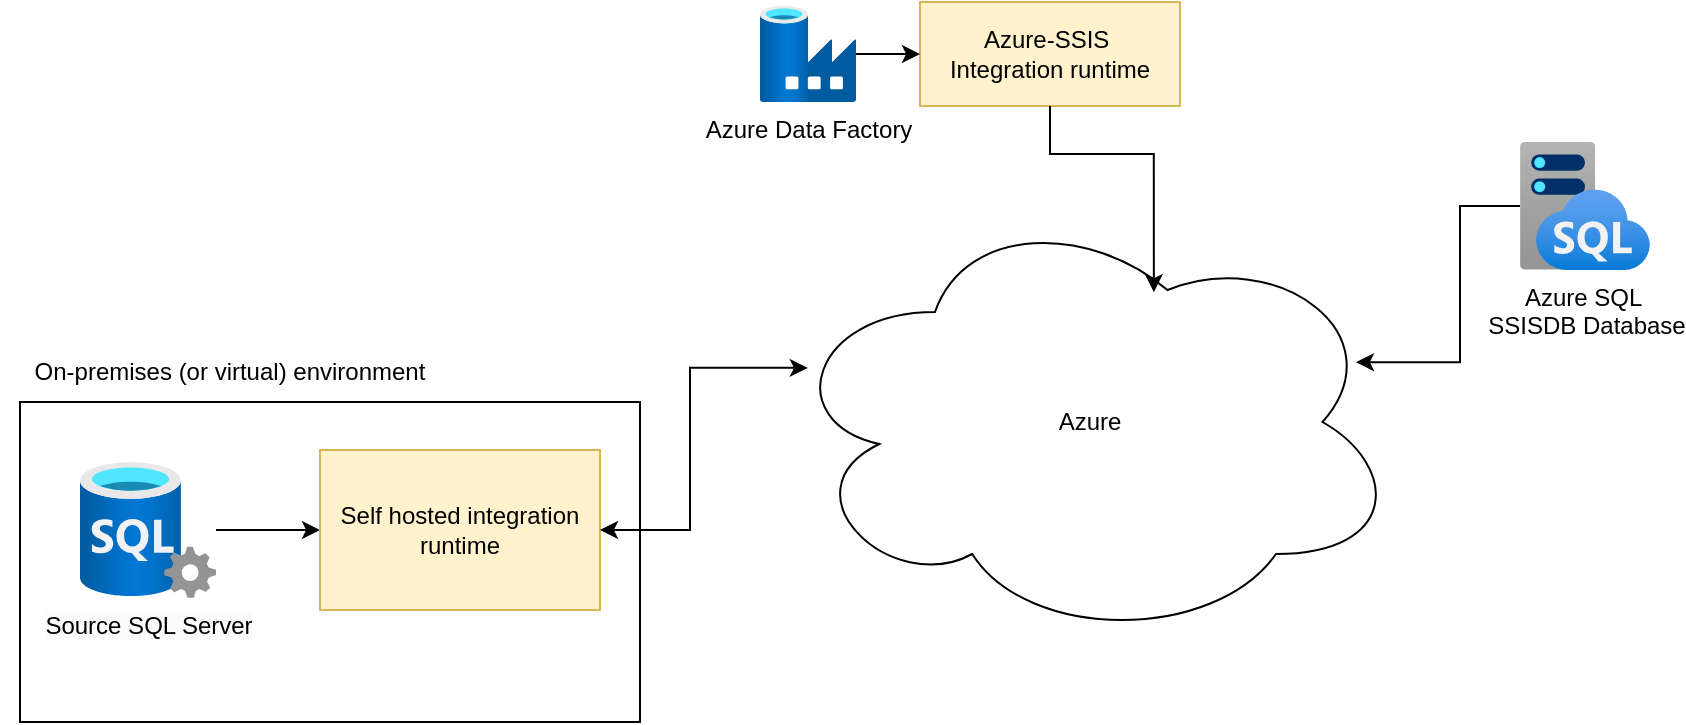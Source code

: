 <mxfile version="26.0.15">
  <diagram id="WI9T0HZ2pTsCkuznbFz-" name="Page-1">
    <mxGraphModel dx="1219" dy="1097" grid="1" gridSize="10" guides="1" tooltips="1" connect="1" arrows="1" fold="1" page="1" pageScale="1" pageWidth="1169" pageHeight="827" math="0" shadow="0">
      <root>
        <mxCell id="0" />
        <mxCell id="1" parent="0" />
        <mxCell id="WSpUZKbVoAHyNpnMHEtO-6" value="" style="rounded=0;whiteSpace=wrap;html=1;" vertex="1" parent="1">
          <mxGeometry x="400" y="230" width="310" height="160" as="geometry" />
        </mxCell>
        <mxCell id="WSpUZKbVoAHyNpnMHEtO-23" style="edgeStyle=orthogonalEdgeStyle;rounded=0;orthogonalLoop=1;jettySize=auto;html=1;entryX=0;entryY=0.5;entryDx=0;entryDy=0;" edge="1" parent="1" source="WSpUZKbVoAHyNpnMHEtO-7" target="WSpUZKbVoAHyNpnMHEtO-9">
          <mxGeometry relative="1" as="geometry" />
        </mxCell>
        <mxCell id="WSpUZKbVoAHyNpnMHEtO-7" value="&lt;span style=&quot;text-wrap-mode: wrap; background-color: rgb(251, 251, 251);&quot;&gt;Source SQL Server&lt;/span&gt;" style="image;aspect=fixed;html=1;points=[];align=center;fontSize=12;image=img/lib/azure2/databases/SQL_Server.svg;" vertex="1" parent="1">
          <mxGeometry x="430" y="260" width="68" height="68" as="geometry" />
        </mxCell>
        <mxCell id="WSpUZKbVoAHyNpnMHEtO-8" value="On-premises (or virtual) environment" style="text;html=1;align=center;verticalAlign=middle;whiteSpace=wrap;rounded=0;" vertex="1" parent="1">
          <mxGeometry x="390" y="200" width="230" height="30" as="geometry" />
        </mxCell>
        <mxCell id="WSpUZKbVoAHyNpnMHEtO-9" value="Self hosted integration runtime" style="rounded=0;whiteSpace=wrap;html=1;fillColor=#fff2cc;strokeColor=#d6b656;" vertex="1" parent="1">
          <mxGeometry x="550" y="254" width="140" height="80" as="geometry" />
        </mxCell>
        <mxCell id="WSpUZKbVoAHyNpnMHEtO-12" value="Azure SQL&amp;nbsp;&lt;div&gt;SSISDB Database&lt;/div&gt;" style="image;aspect=fixed;html=1;points=[];align=center;fontSize=12;image=img/lib/azure2/databases/SQL_Managed_Instance.svg;" vertex="1" parent="1">
          <mxGeometry x="1150" y="100" width="65" height="64" as="geometry" />
        </mxCell>
        <mxCell id="WSpUZKbVoAHyNpnMHEtO-13" value="Azure" style="ellipse;shape=cloud;whiteSpace=wrap;html=1;" vertex="1" parent="1">
          <mxGeometry x="780" y="130" width="310" height="220" as="geometry" />
        </mxCell>
        <mxCell id="WSpUZKbVoAHyNpnMHEtO-14" value="Azure-SSIS&amp;nbsp;&lt;div&gt;Integration runtime&lt;/div&gt;" style="rounded=0;whiteSpace=wrap;html=1;fillColor=#fff2cc;strokeColor=#d6b656;" vertex="1" parent="1">
          <mxGeometry x="850" y="30" width="130" height="52" as="geometry" />
        </mxCell>
        <mxCell id="WSpUZKbVoAHyNpnMHEtO-16" style="edgeStyle=orthogonalEdgeStyle;rounded=0;orthogonalLoop=1;jettySize=auto;html=1;entryX=0.045;entryY=0.377;entryDx=0;entryDy=0;entryPerimeter=0;startArrow=classic;startFill=1;" edge="1" parent="1" source="WSpUZKbVoAHyNpnMHEtO-9" target="WSpUZKbVoAHyNpnMHEtO-13">
          <mxGeometry relative="1" as="geometry" />
        </mxCell>
        <mxCell id="WSpUZKbVoAHyNpnMHEtO-19" style="edgeStyle=orthogonalEdgeStyle;rounded=0;orthogonalLoop=1;jettySize=auto;html=1;entryX=0;entryY=0.5;entryDx=0;entryDy=0;" edge="1" parent="1" source="WSpUZKbVoAHyNpnMHEtO-18" target="WSpUZKbVoAHyNpnMHEtO-14">
          <mxGeometry relative="1" as="geometry" />
        </mxCell>
        <mxCell id="WSpUZKbVoAHyNpnMHEtO-18" value="Azure Data Factory" style="image;aspect=fixed;html=1;points=[];align=center;fontSize=12;image=img/lib/azure2/databases/Data_Factory.svg;" vertex="1" parent="1">
          <mxGeometry x="770" y="32" width="48" height="48" as="geometry" />
        </mxCell>
        <mxCell id="WSpUZKbVoAHyNpnMHEtO-21" style="edgeStyle=orthogonalEdgeStyle;rounded=0;orthogonalLoop=1;jettySize=auto;html=1;entryX=0.603;entryY=0.205;entryDx=0;entryDy=0;entryPerimeter=0;" edge="1" parent="1" source="WSpUZKbVoAHyNpnMHEtO-14" target="WSpUZKbVoAHyNpnMHEtO-13">
          <mxGeometry relative="1" as="geometry" />
        </mxCell>
        <mxCell id="WSpUZKbVoAHyNpnMHEtO-22" style="edgeStyle=orthogonalEdgeStyle;rounded=0;orthogonalLoop=1;jettySize=auto;html=1;entryX=0.929;entryY=0.364;entryDx=0;entryDy=0;entryPerimeter=0;" edge="1" parent="1" source="WSpUZKbVoAHyNpnMHEtO-12" target="WSpUZKbVoAHyNpnMHEtO-13">
          <mxGeometry relative="1" as="geometry" />
        </mxCell>
      </root>
    </mxGraphModel>
  </diagram>
</mxfile>
